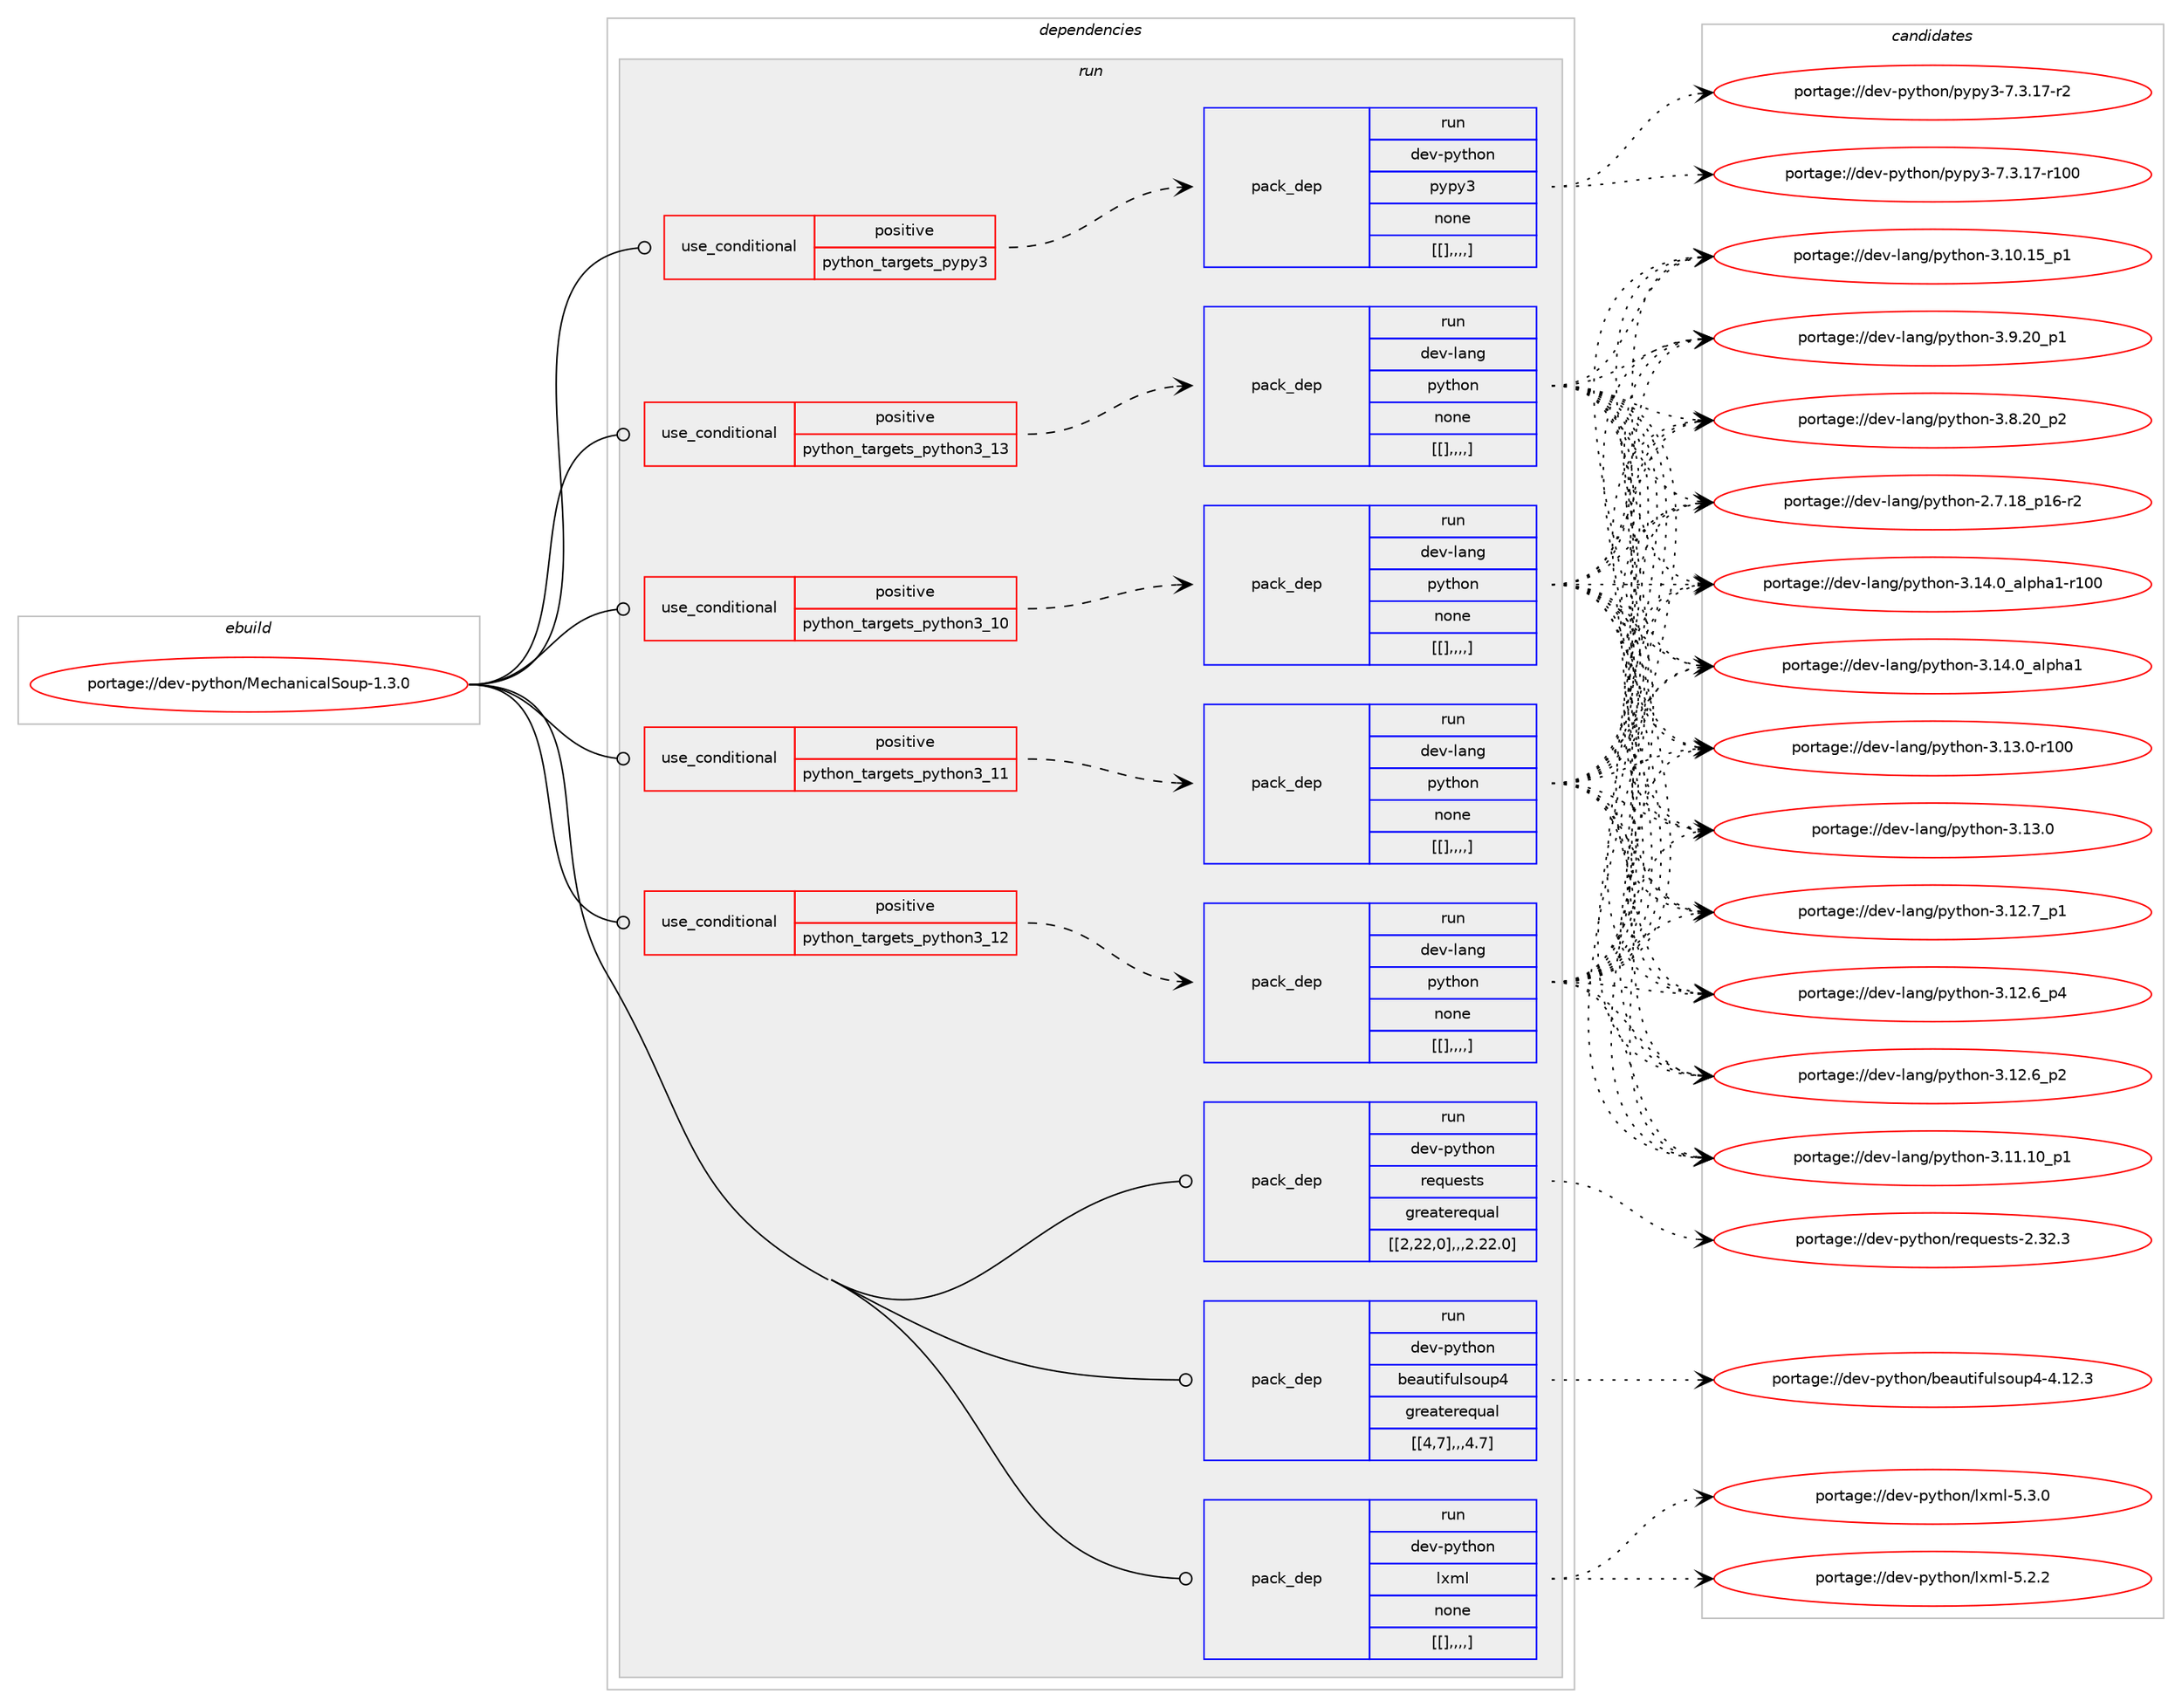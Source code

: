 digraph prolog {

# *************
# Graph options
# *************

newrank=true;
concentrate=true;
compound=true;
graph [rankdir=LR,fontname=Helvetica,fontsize=10,ranksep=1.5];#, ranksep=2.5, nodesep=0.2];
edge  [arrowhead=vee];
node  [fontname=Helvetica,fontsize=10];

# **********
# The ebuild
# **********

subgraph cluster_leftcol {
color=gray;
label=<<i>ebuild</i>>;
id [label="portage://dev-python/MechanicalSoup-1.3.0", color=red, width=4, href="../dev-python/MechanicalSoup-1.3.0.svg"];
}

# ****************
# The dependencies
# ****************

subgraph cluster_midcol {
color=gray;
label=<<i>dependencies</i>>;
subgraph cluster_compile {
fillcolor="#eeeeee";
style=filled;
label=<<i>compile</i>>;
}
subgraph cluster_compileandrun {
fillcolor="#eeeeee";
style=filled;
label=<<i>compile and run</i>>;
}
subgraph cluster_run {
fillcolor="#eeeeee";
style=filled;
label=<<i>run</i>>;
subgraph cond32426 {
dependency145906 [label=<<TABLE BORDER="0" CELLBORDER="1" CELLSPACING="0" CELLPADDING="4"><TR><TD ROWSPAN="3" CELLPADDING="10">use_conditional</TD></TR><TR><TD>positive</TD></TR><TR><TD>python_targets_pypy3</TD></TR></TABLE>>, shape=none, color=red];
subgraph pack112156 {
dependency145907 [label=<<TABLE BORDER="0" CELLBORDER="1" CELLSPACING="0" CELLPADDING="4" WIDTH="220"><TR><TD ROWSPAN="6" CELLPADDING="30">pack_dep</TD></TR><TR><TD WIDTH="110">run</TD></TR><TR><TD>dev-python</TD></TR><TR><TD>pypy3</TD></TR><TR><TD>none</TD></TR><TR><TD>[[],,,,]</TD></TR></TABLE>>, shape=none, color=blue];
}
dependency145906:e -> dependency145907:w [weight=20,style="dashed",arrowhead="vee"];
}
id:e -> dependency145906:w [weight=20,style="solid",arrowhead="odot"];
subgraph cond32427 {
dependency145909 [label=<<TABLE BORDER="0" CELLBORDER="1" CELLSPACING="0" CELLPADDING="4"><TR><TD ROWSPAN="3" CELLPADDING="10">use_conditional</TD></TR><TR><TD>positive</TD></TR><TR><TD>python_targets_python3_10</TD></TR></TABLE>>, shape=none, color=red];
subgraph pack112158 {
dependency145912 [label=<<TABLE BORDER="0" CELLBORDER="1" CELLSPACING="0" CELLPADDING="4" WIDTH="220"><TR><TD ROWSPAN="6" CELLPADDING="30">pack_dep</TD></TR><TR><TD WIDTH="110">run</TD></TR><TR><TD>dev-lang</TD></TR><TR><TD>python</TD></TR><TR><TD>none</TD></TR><TR><TD>[[],,,,]</TD></TR></TABLE>>, shape=none, color=blue];
}
dependency145909:e -> dependency145912:w [weight=20,style="dashed",arrowhead="vee"];
}
id:e -> dependency145909:w [weight=20,style="solid",arrowhead="odot"];
subgraph cond32431 {
dependency145918 [label=<<TABLE BORDER="0" CELLBORDER="1" CELLSPACING="0" CELLPADDING="4"><TR><TD ROWSPAN="3" CELLPADDING="10">use_conditional</TD></TR><TR><TD>positive</TD></TR><TR><TD>python_targets_python3_11</TD></TR></TABLE>>, shape=none, color=red];
subgraph pack112163 {
dependency145919 [label=<<TABLE BORDER="0" CELLBORDER="1" CELLSPACING="0" CELLPADDING="4" WIDTH="220"><TR><TD ROWSPAN="6" CELLPADDING="30">pack_dep</TD></TR><TR><TD WIDTH="110">run</TD></TR><TR><TD>dev-lang</TD></TR><TR><TD>python</TD></TR><TR><TD>none</TD></TR><TR><TD>[[],,,,]</TD></TR></TABLE>>, shape=none, color=blue];
}
dependency145918:e -> dependency145919:w [weight=20,style="dashed",arrowhead="vee"];
}
id:e -> dependency145918:w [weight=20,style="solid",arrowhead="odot"];
subgraph cond32435 {
dependency145924 [label=<<TABLE BORDER="0" CELLBORDER="1" CELLSPACING="0" CELLPADDING="4"><TR><TD ROWSPAN="3" CELLPADDING="10">use_conditional</TD></TR><TR><TD>positive</TD></TR><TR><TD>python_targets_python3_12</TD></TR></TABLE>>, shape=none, color=red];
subgraph pack112166 {
dependency145927 [label=<<TABLE BORDER="0" CELLBORDER="1" CELLSPACING="0" CELLPADDING="4" WIDTH="220"><TR><TD ROWSPAN="6" CELLPADDING="30">pack_dep</TD></TR><TR><TD WIDTH="110">run</TD></TR><TR><TD>dev-lang</TD></TR><TR><TD>python</TD></TR><TR><TD>none</TD></TR><TR><TD>[[],,,,]</TD></TR></TABLE>>, shape=none, color=blue];
}
dependency145924:e -> dependency145927:w [weight=20,style="dashed",arrowhead="vee"];
}
id:e -> dependency145924:w [weight=20,style="solid",arrowhead="odot"];
subgraph cond32439 {
dependency145931 [label=<<TABLE BORDER="0" CELLBORDER="1" CELLSPACING="0" CELLPADDING="4"><TR><TD ROWSPAN="3" CELLPADDING="10">use_conditional</TD></TR><TR><TD>positive</TD></TR><TR><TD>python_targets_python3_13</TD></TR></TABLE>>, shape=none, color=red];
subgraph pack112172 {
dependency145936 [label=<<TABLE BORDER="0" CELLBORDER="1" CELLSPACING="0" CELLPADDING="4" WIDTH="220"><TR><TD ROWSPAN="6" CELLPADDING="30">pack_dep</TD></TR><TR><TD WIDTH="110">run</TD></TR><TR><TD>dev-lang</TD></TR><TR><TD>python</TD></TR><TR><TD>none</TD></TR><TR><TD>[[],,,,]</TD></TR></TABLE>>, shape=none, color=blue];
}
dependency145931:e -> dependency145936:w [weight=20,style="dashed",arrowhead="vee"];
}
id:e -> dependency145931:w [weight=20,style="solid",arrowhead="odot"];
subgraph pack112175 {
dependency145940 [label=<<TABLE BORDER="0" CELLBORDER="1" CELLSPACING="0" CELLPADDING="4" WIDTH="220"><TR><TD ROWSPAN="6" CELLPADDING="30">pack_dep</TD></TR><TR><TD WIDTH="110">run</TD></TR><TR><TD>dev-python</TD></TR><TR><TD>beautifulsoup4</TD></TR><TR><TD>greaterequal</TD></TR><TR><TD>[[4,7],,,4.7]</TD></TR></TABLE>>, shape=none, color=blue];
}
id:e -> dependency145940:w [weight=20,style="solid",arrowhead="odot"];
subgraph pack112179 {
dependency145945 [label=<<TABLE BORDER="0" CELLBORDER="1" CELLSPACING="0" CELLPADDING="4" WIDTH="220"><TR><TD ROWSPAN="6" CELLPADDING="30">pack_dep</TD></TR><TR><TD WIDTH="110">run</TD></TR><TR><TD>dev-python</TD></TR><TR><TD>lxml</TD></TR><TR><TD>none</TD></TR><TR><TD>[[],,,,]</TD></TR></TABLE>>, shape=none, color=blue];
}
id:e -> dependency145945:w [weight=20,style="solid",arrowhead="odot"];
subgraph pack112181 {
dependency145948 [label=<<TABLE BORDER="0" CELLBORDER="1" CELLSPACING="0" CELLPADDING="4" WIDTH="220"><TR><TD ROWSPAN="6" CELLPADDING="30">pack_dep</TD></TR><TR><TD WIDTH="110">run</TD></TR><TR><TD>dev-python</TD></TR><TR><TD>requests</TD></TR><TR><TD>greaterequal</TD></TR><TR><TD>[[2,22,0],,,2.22.0]</TD></TR></TABLE>>, shape=none, color=blue];
}
id:e -> dependency145948:w [weight=20,style="solid",arrowhead="odot"];
}
}

# **************
# The candidates
# **************

subgraph cluster_choices {
rank=same;
color=gray;
label=<<i>candidates</i>>;

subgraph choice112152 {
color=black;
nodesep=1;
choice100101118451121211161041111104711212111212151455546514649554511450 [label="portage://dev-python/pypy3-7.3.17-r2", color=red, width=4,href="../dev-python/pypy3-7.3.17-r2.svg"];
choice1001011184511212111610411111047112121112121514555465146495545114494848 [label="portage://dev-python/pypy3-7.3.17-r100", color=red, width=4,href="../dev-python/pypy3-7.3.17-r100.svg"];
dependency145907:e -> choice100101118451121211161041111104711212111212151455546514649554511450:w [style=dotted,weight="100"];
dependency145907:e -> choice1001011184511212111610411111047112121112121514555465146495545114494848:w [style=dotted,weight="100"];
}
subgraph choice112153 {
color=black;
nodesep=1;
choice100101118451089711010347112121116104111110455146495246489597108112104974945114494848 [label="portage://dev-lang/python-3.14.0_alpha1-r100", color=red, width=4,href="../dev-lang/python-3.14.0_alpha1-r100.svg"];
choice1001011184510897110103471121211161041111104551464952464895971081121049749 [label="portage://dev-lang/python-3.14.0_alpha1", color=red, width=4,href="../dev-lang/python-3.14.0_alpha1.svg"];
choice1001011184510897110103471121211161041111104551464951464845114494848 [label="portage://dev-lang/python-3.13.0-r100", color=red, width=4,href="../dev-lang/python-3.13.0-r100.svg"];
choice10010111845108971101034711212111610411111045514649514648 [label="portage://dev-lang/python-3.13.0", color=red, width=4,href="../dev-lang/python-3.13.0.svg"];
choice100101118451089711010347112121116104111110455146495046559511249 [label="portage://dev-lang/python-3.12.7_p1", color=red, width=4,href="../dev-lang/python-3.12.7_p1.svg"];
choice100101118451089711010347112121116104111110455146495046549511252 [label="portage://dev-lang/python-3.12.6_p4", color=red, width=4,href="../dev-lang/python-3.12.6_p4.svg"];
choice100101118451089711010347112121116104111110455146495046549511250 [label="portage://dev-lang/python-3.12.6_p2", color=red, width=4,href="../dev-lang/python-3.12.6_p2.svg"];
choice10010111845108971101034711212111610411111045514649494649489511249 [label="portage://dev-lang/python-3.11.10_p1", color=red, width=4,href="../dev-lang/python-3.11.10_p1.svg"];
choice10010111845108971101034711212111610411111045514649484649539511249 [label="portage://dev-lang/python-3.10.15_p1", color=red, width=4,href="../dev-lang/python-3.10.15_p1.svg"];
choice100101118451089711010347112121116104111110455146574650489511249 [label="portage://dev-lang/python-3.9.20_p1", color=red, width=4,href="../dev-lang/python-3.9.20_p1.svg"];
choice100101118451089711010347112121116104111110455146564650489511250 [label="portage://dev-lang/python-3.8.20_p2", color=red, width=4,href="../dev-lang/python-3.8.20_p2.svg"];
choice100101118451089711010347112121116104111110455046554649569511249544511450 [label="portage://dev-lang/python-2.7.18_p16-r2", color=red, width=4,href="../dev-lang/python-2.7.18_p16-r2.svg"];
dependency145912:e -> choice100101118451089711010347112121116104111110455146495246489597108112104974945114494848:w [style=dotted,weight="100"];
dependency145912:e -> choice1001011184510897110103471121211161041111104551464952464895971081121049749:w [style=dotted,weight="100"];
dependency145912:e -> choice1001011184510897110103471121211161041111104551464951464845114494848:w [style=dotted,weight="100"];
dependency145912:e -> choice10010111845108971101034711212111610411111045514649514648:w [style=dotted,weight="100"];
dependency145912:e -> choice100101118451089711010347112121116104111110455146495046559511249:w [style=dotted,weight="100"];
dependency145912:e -> choice100101118451089711010347112121116104111110455146495046549511252:w [style=dotted,weight="100"];
dependency145912:e -> choice100101118451089711010347112121116104111110455146495046549511250:w [style=dotted,weight="100"];
dependency145912:e -> choice10010111845108971101034711212111610411111045514649494649489511249:w [style=dotted,weight="100"];
dependency145912:e -> choice10010111845108971101034711212111610411111045514649484649539511249:w [style=dotted,weight="100"];
dependency145912:e -> choice100101118451089711010347112121116104111110455146574650489511249:w [style=dotted,weight="100"];
dependency145912:e -> choice100101118451089711010347112121116104111110455146564650489511250:w [style=dotted,weight="100"];
dependency145912:e -> choice100101118451089711010347112121116104111110455046554649569511249544511450:w [style=dotted,weight="100"];
}
subgraph choice112159 {
color=black;
nodesep=1;
choice100101118451089711010347112121116104111110455146495246489597108112104974945114494848 [label="portage://dev-lang/python-3.14.0_alpha1-r100", color=red, width=4,href="../dev-lang/python-3.14.0_alpha1-r100.svg"];
choice1001011184510897110103471121211161041111104551464952464895971081121049749 [label="portage://dev-lang/python-3.14.0_alpha1", color=red, width=4,href="../dev-lang/python-3.14.0_alpha1.svg"];
choice1001011184510897110103471121211161041111104551464951464845114494848 [label="portage://dev-lang/python-3.13.0-r100", color=red, width=4,href="../dev-lang/python-3.13.0-r100.svg"];
choice10010111845108971101034711212111610411111045514649514648 [label="portage://dev-lang/python-3.13.0", color=red, width=4,href="../dev-lang/python-3.13.0.svg"];
choice100101118451089711010347112121116104111110455146495046559511249 [label="portage://dev-lang/python-3.12.7_p1", color=red, width=4,href="../dev-lang/python-3.12.7_p1.svg"];
choice100101118451089711010347112121116104111110455146495046549511252 [label="portage://dev-lang/python-3.12.6_p4", color=red, width=4,href="../dev-lang/python-3.12.6_p4.svg"];
choice100101118451089711010347112121116104111110455146495046549511250 [label="portage://dev-lang/python-3.12.6_p2", color=red, width=4,href="../dev-lang/python-3.12.6_p2.svg"];
choice10010111845108971101034711212111610411111045514649494649489511249 [label="portage://dev-lang/python-3.11.10_p1", color=red, width=4,href="../dev-lang/python-3.11.10_p1.svg"];
choice10010111845108971101034711212111610411111045514649484649539511249 [label="portage://dev-lang/python-3.10.15_p1", color=red, width=4,href="../dev-lang/python-3.10.15_p1.svg"];
choice100101118451089711010347112121116104111110455146574650489511249 [label="portage://dev-lang/python-3.9.20_p1", color=red, width=4,href="../dev-lang/python-3.9.20_p1.svg"];
choice100101118451089711010347112121116104111110455146564650489511250 [label="portage://dev-lang/python-3.8.20_p2", color=red, width=4,href="../dev-lang/python-3.8.20_p2.svg"];
choice100101118451089711010347112121116104111110455046554649569511249544511450 [label="portage://dev-lang/python-2.7.18_p16-r2", color=red, width=4,href="../dev-lang/python-2.7.18_p16-r2.svg"];
dependency145919:e -> choice100101118451089711010347112121116104111110455146495246489597108112104974945114494848:w [style=dotted,weight="100"];
dependency145919:e -> choice1001011184510897110103471121211161041111104551464952464895971081121049749:w [style=dotted,weight="100"];
dependency145919:e -> choice1001011184510897110103471121211161041111104551464951464845114494848:w [style=dotted,weight="100"];
dependency145919:e -> choice10010111845108971101034711212111610411111045514649514648:w [style=dotted,weight="100"];
dependency145919:e -> choice100101118451089711010347112121116104111110455146495046559511249:w [style=dotted,weight="100"];
dependency145919:e -> choice100101118451089711010347112121116104111110455146495046549511252:w [style=dotted,weight="100"];
dependency145919:e -> choice100101118451089711010347112121116104111110455146495046549511250:w [style=dotted,weight="100"];
dependency145919:e -> choice10010111845108971101034711212111610411111045514649494649489511249:w [style=dotted,weight="100"];
dependency145919:e -> choice10010111845108971101034711212111610411111045514649484649539511249:w [style=dotted,weight="100"];
dependency145919:e -> choice100101118451089711010347112121116104111110455146574650489511249:w [style=dotted,weight="100"];
dependency145919:e -> choice100101118451089711010347112121116104111110455146564650489511250:w [style=dotted,weight="100"];
dependency145919:e -> choice100101118451089711010347112121116104111110455046554649569511249544511450:w [style=dotted,weight="100"];
}
subgraph choice112165 {
color=black;
nodesep=1;
choice100101118451089711010347112121116104111110455146495246489597108112104974945114494848 [label="portage://dev-lang/python-3.14.0_alpha1-r100", color=red, width=4,href="../dev-lang/python-3.14.0_alpha1-r100.svg"];
choice1001011184510897110103471121211161041111104551464952464895971081121049749 [label="portage://dev-lang/python-3.14.0_alpha1", color=red, width=4,href="../dev-lang/python-3.14.0_alpha1.svg"];
choice1001011184510897110103471121211161041111104551464951464845114494848 [label="portage://dev-lang/python-3.13.0-r100", color=red, width=4,href="../dev-lang/python-3.13.0-r100.svg"];
choice10010111845108971101034711212111610411111045514649514648 [label="portage://dev-lang/python-3.13.0", color=red, width=4,href="../dev-lang/python-3.13.0.svg"];
choice100101118451089711010347112121116104111110455146495046559511249 [label="portage://dev-lang/python-3.12.7_p1", color=red, width=4,href="../dev-lang/python-3.12.7_p1.svg"];
choice100101118451089711010347112121116104111110455146495046549511252 [label="portage://dev-lang/python-3.12.6_p4", color=red, width=4,href="../dev-lang/python-3.12.6_p4.svg"];
choice100101118451089711010347112121116104111110455146495046549511250 [label="portage://dev-lang/python-3.12.6_p2", color=red, width=4,href="../dev-lang/python-3.12.6_p2.svg"];
choice10010111845108971101034711212111610411111045514649494649489511249 [label="portage://dev-lang/python-3.11.10_p1", color=red, width=4,href="../dev-lang/python-3.11.10_p1.svg"];
choice10010111845108971101034711212111610411111045514649484649539511249 [label="portage://dev-lang/python-3.10.15_p1", color=red, width=4,href="../dev-lang/python-3.10.15_p1.svg"];
choice100101118451089711010347112121116104111110455146574650489511249 [label="portage://dev-lang/python-3.9.20_p1", color=red, width=4,href="../dev-lang/python-3.9.20_p1.svg"];
choice100101118451089711010347112121116104111110455146564650489511250 [label="portage://dev-lang/python-3.8.20_p2", color=red, width=4,href="../dev-lang/python-3.8.20_p2.svg"];
choice100101118451089711010347112121116104111110455046554649569511249544511450 [label="portage://dev-lang/python-2.7.18_p16-r2", color=red, width=4,href="../dev-lang/python-2.7.18_p16-r2.svg"];
dependency145927:e -> choice100101118451089711010347112121116104111110455146495246489597108112104974945114494848:w [style=dotted,weight="100"];
dependency145927:e -> choice1001011184510897110103471121211161041111104551464952464895971081121049749:w [style=dotted,weight="100"];
dependency145927:e -> choice1001011184510897110103471121211161041111104551464951464845114494848:w [style=dotted,weight="100"];
dependency145927:e -> choice10010111845108971101034711212111610411111045514649514648:w [style=dotted,weight="100"];
dependency145927:e -> choice100101118451089711010347112121116104111110455146495046559511249:w [style=dotted,weight="100"];
dependency145927:e -> choice100101118451089711010347112121116104111110455146495046549511252:w [style=dotted,weight="100"];
dependency145927:e -> choice100101118451089711010347112121116104111110455146495046549511250:w [style=dotted,weight="100"];
dependency145927:e -> choice10010111845108971101034711212111610411111045514649494649489511249:w [style=dotted,weight="100"];
dependency145927:e -> choice10010111845108971101034711212111610411111045514649484649539511249:w [style=dotted,weight="100"];
dependency145927:e -> choice100101118451089711010347112121116104111110455146574650489511249:w [style=dotted,weight="100"];
dependency145927:e -> choice100101118451089711010347112121116104111110455146564650489511250:w [style=dotted,weight="100"];
dependency145927:e -> choice100101118451089711010347112121116104111110455046554649569511249544511450:w [style=dotted,weight="100"];
}
subgraph choice112173 {
color=black;
nodesep=1;
choice100101118451089711010347112121116104111110455146495246489597108112104974945114494848 [label="portage://dev-lang/python-3.14.0_alpha1-r100", color=red, width=4,href="../dev-lang/python-3.14.0_alpha1-r100.svg"];
choice1001011184510897110103471121211161041111104551464952464895971081121049749 [label="portage://dev-lang/python-3.14.0_alpha1", color=red, width=4,href="../dev-lang/python-3.14.0_alpha1.svg"];
choice1001011184510897110103471121211161041111104551464951464845114494848 [label="portage://dev-lang/python-3.13.0-r100", color=red, width=4,href="../dev-lang/python-3.13.0-r100.svg"];
choice10010111845108971101034711212111610411111045514649514648 [label="portage://dev-lang/python-3.13.0", color=red, width=4,href="../dev-lang/python-3.13.0.svg"];
choice100101118451089711010347112121116104111110455146495046559511249 [label="portage://dev-lang/python-3.12.7_p1", color=red, width=4,href="../dev-lang/python-3.12.7_p1.svg"];
choice100101118451089711010347112121116104111110455146495046549511252 [label="portage://dev-lang/python-3.12.6_p4", color=red, width=4,href="../dev-lang/python-3.12.6_p4.svg"];
choice100101118451089711010347112121116104111110455146495046549511250 [label="portage://dev-lang/python-3.12.6_p2", color=red, width=4,href="../dev-lang/python-3.12.6_p2.svg"];
choice10010111845108971101034711212111610411111045514649494649489511249 [label="portage://dev-lang/python-3.11.10_p1", color=red, width=4,href="../dev-lang/python-3.11.10_p1.svg"];
choice10010111845108971101034711212111610411111045514649484649539511249 [label="portage://dev-lang/python-3.10.15_p1", color=red, width=4,href="../dev-lang/python-3.10.15_p1.svg"];
choice100101118451089711010347112121116104111110455146574650489511249 [label="portage://dev-lang/python-3.9.20_p1", color=red, width=4,href="../dev-lang/python-3.9.20_p1.svg"];
choice100101118451089711010347112121116104111110455146564650489511250 [label="portage://dev-lang/python-3.8.20_p2", color=red, width=4,href="../dev-lang/python-3.8.20_p2.svg"];
choice100101118451089711010347112121116104111110455046554649569511249544511450 [label="portage://dev-lang/python-2.7.18_p16-r2", color=red, width=4,href="../dev-lang/python-2.7.18_p16-r2.svg"];
dependency145936:e -> choice100101118451089711010347112121116104111110455146495246489597108112104974945114494848:w [style=dotted,weight="100"];
dependency145936:e -> choice1001011184510897110103471121211161041111104551464952464895971081121049749:w [style=dotted,weight="100"];
dependency145936:e -> choice1001011184510897110103471121211161041111104551464951464845114494848:w [style=dotted,weight="100"];
dependency145936:e -> choice10010111845108971101034711212111610411111045514649514648:w [style=dotted,weight="100"];
dependency145936:e -> choice100101118451089711010347112121116104111110455146495046559511249:w [style=dotted,weight="100"];
dependency145936:e -> choice100101118451089711010347112121116104111110455146495046549511252:w [style=dotted,weight="100"];
dependency145936:e -> choice100101118451089711010347112121116104111110455146495046549511250:w [style=dotted,weight="100"];
dependency145936:e -> choice10010111845108971101034711212111610411111045514649494649489511249:w [style=dotted,weight="100"];
dependency145936:e -> choice10010111845108971101034711212111610411111045514649484649539511249:w [style=dotted,weight="100"];
dependency145936:e -> choice100101118451089711010347112121116104111110455146574650489511249:w [style=dotted,weight="100"];
dependency145936:e -> choice100101118451089711010347112121116104111110455146564650489511250:w [style=dotted,weight="100"];
dependency145936:e -> choice100101118451089711010347112121116104111110455046554649569511249544511450:w [style=dotted,weight="100"];
}
subgraph choice112182 {
color=black;
nodesep=1;
choice100101118451121211161041111104798101971171161051021171081151111171125245524649504651 [label="portage://dev-python/beautifulsoup4-4.12.3", color=red, width=4,href="../dev-python/beautifulsoup4-4.12.3.svg"];
dependency145940:e -> choice100101118451121211161041111104798101971171161051021171081151111171125245524649504651:w [style=dotted,weight="100"];
}
subgraph choice112183 {
color=black;
nodesep=1;
choice1001011184511212111610411111047108120109108455346514648 [label="portage://dev-python/lxml-5.3.0", color=red, width=4,href="../dev-python/lxml-5.3.0.svg"];
choice1001011184511212111610411111047108120109108455346504650 [label="portage://dev-python/lxml-5.2.2", color=red, width=4,href="../dev-python/lxml-5.2.2.svg"];
dependency145945:e -> choice1001011184511212111610411111047108120109108455346514648:w [style=dotted,weight="100"];
dependency145945:e -> choice1001011184511212111610411111047108120109108455346504650:w [style=dotted,weight="100"];
}
subgraph choice112185 {
color=black;
nodesep=1;
choice100101118451121211161041111104711410111311710111511611545504651504651 [label="portage://dev-python/requests-2.32.3", color=red, width=4,href="../dev-python/requests-2.32.3.svg"];
dependency145948:e -> choice100101118451121211161041111104711410111311710111511611545504651504651:w [style=dotted,weight="100"];
}
}

}
